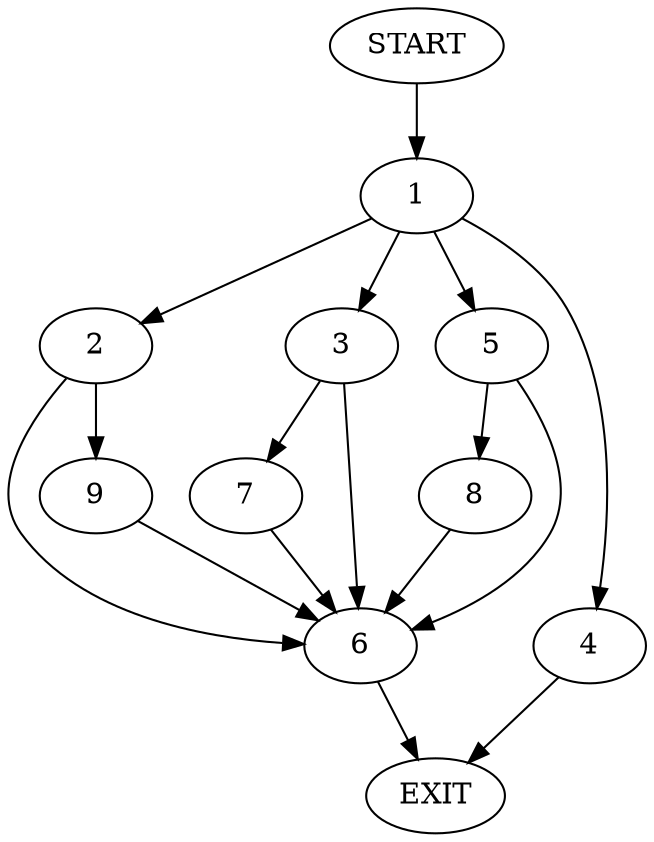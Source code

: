 digraph {
0 [label="START"];
1;
2;
3;
4;
5;
6;
7;
8;
9;
10 [label="EXIT"];
0 -> 1;
1 -> 2;
1 -> 3;
1 -> 4;
1 -> 5;
3 -> 6;
3 -> 7;
4 -> 10;
5 -> 6;
5 -> 8;
2 -> 6;
2 -> 9;
8 -> 6;
6 -> 10;
9 -> 6;
7 -> 6;
}